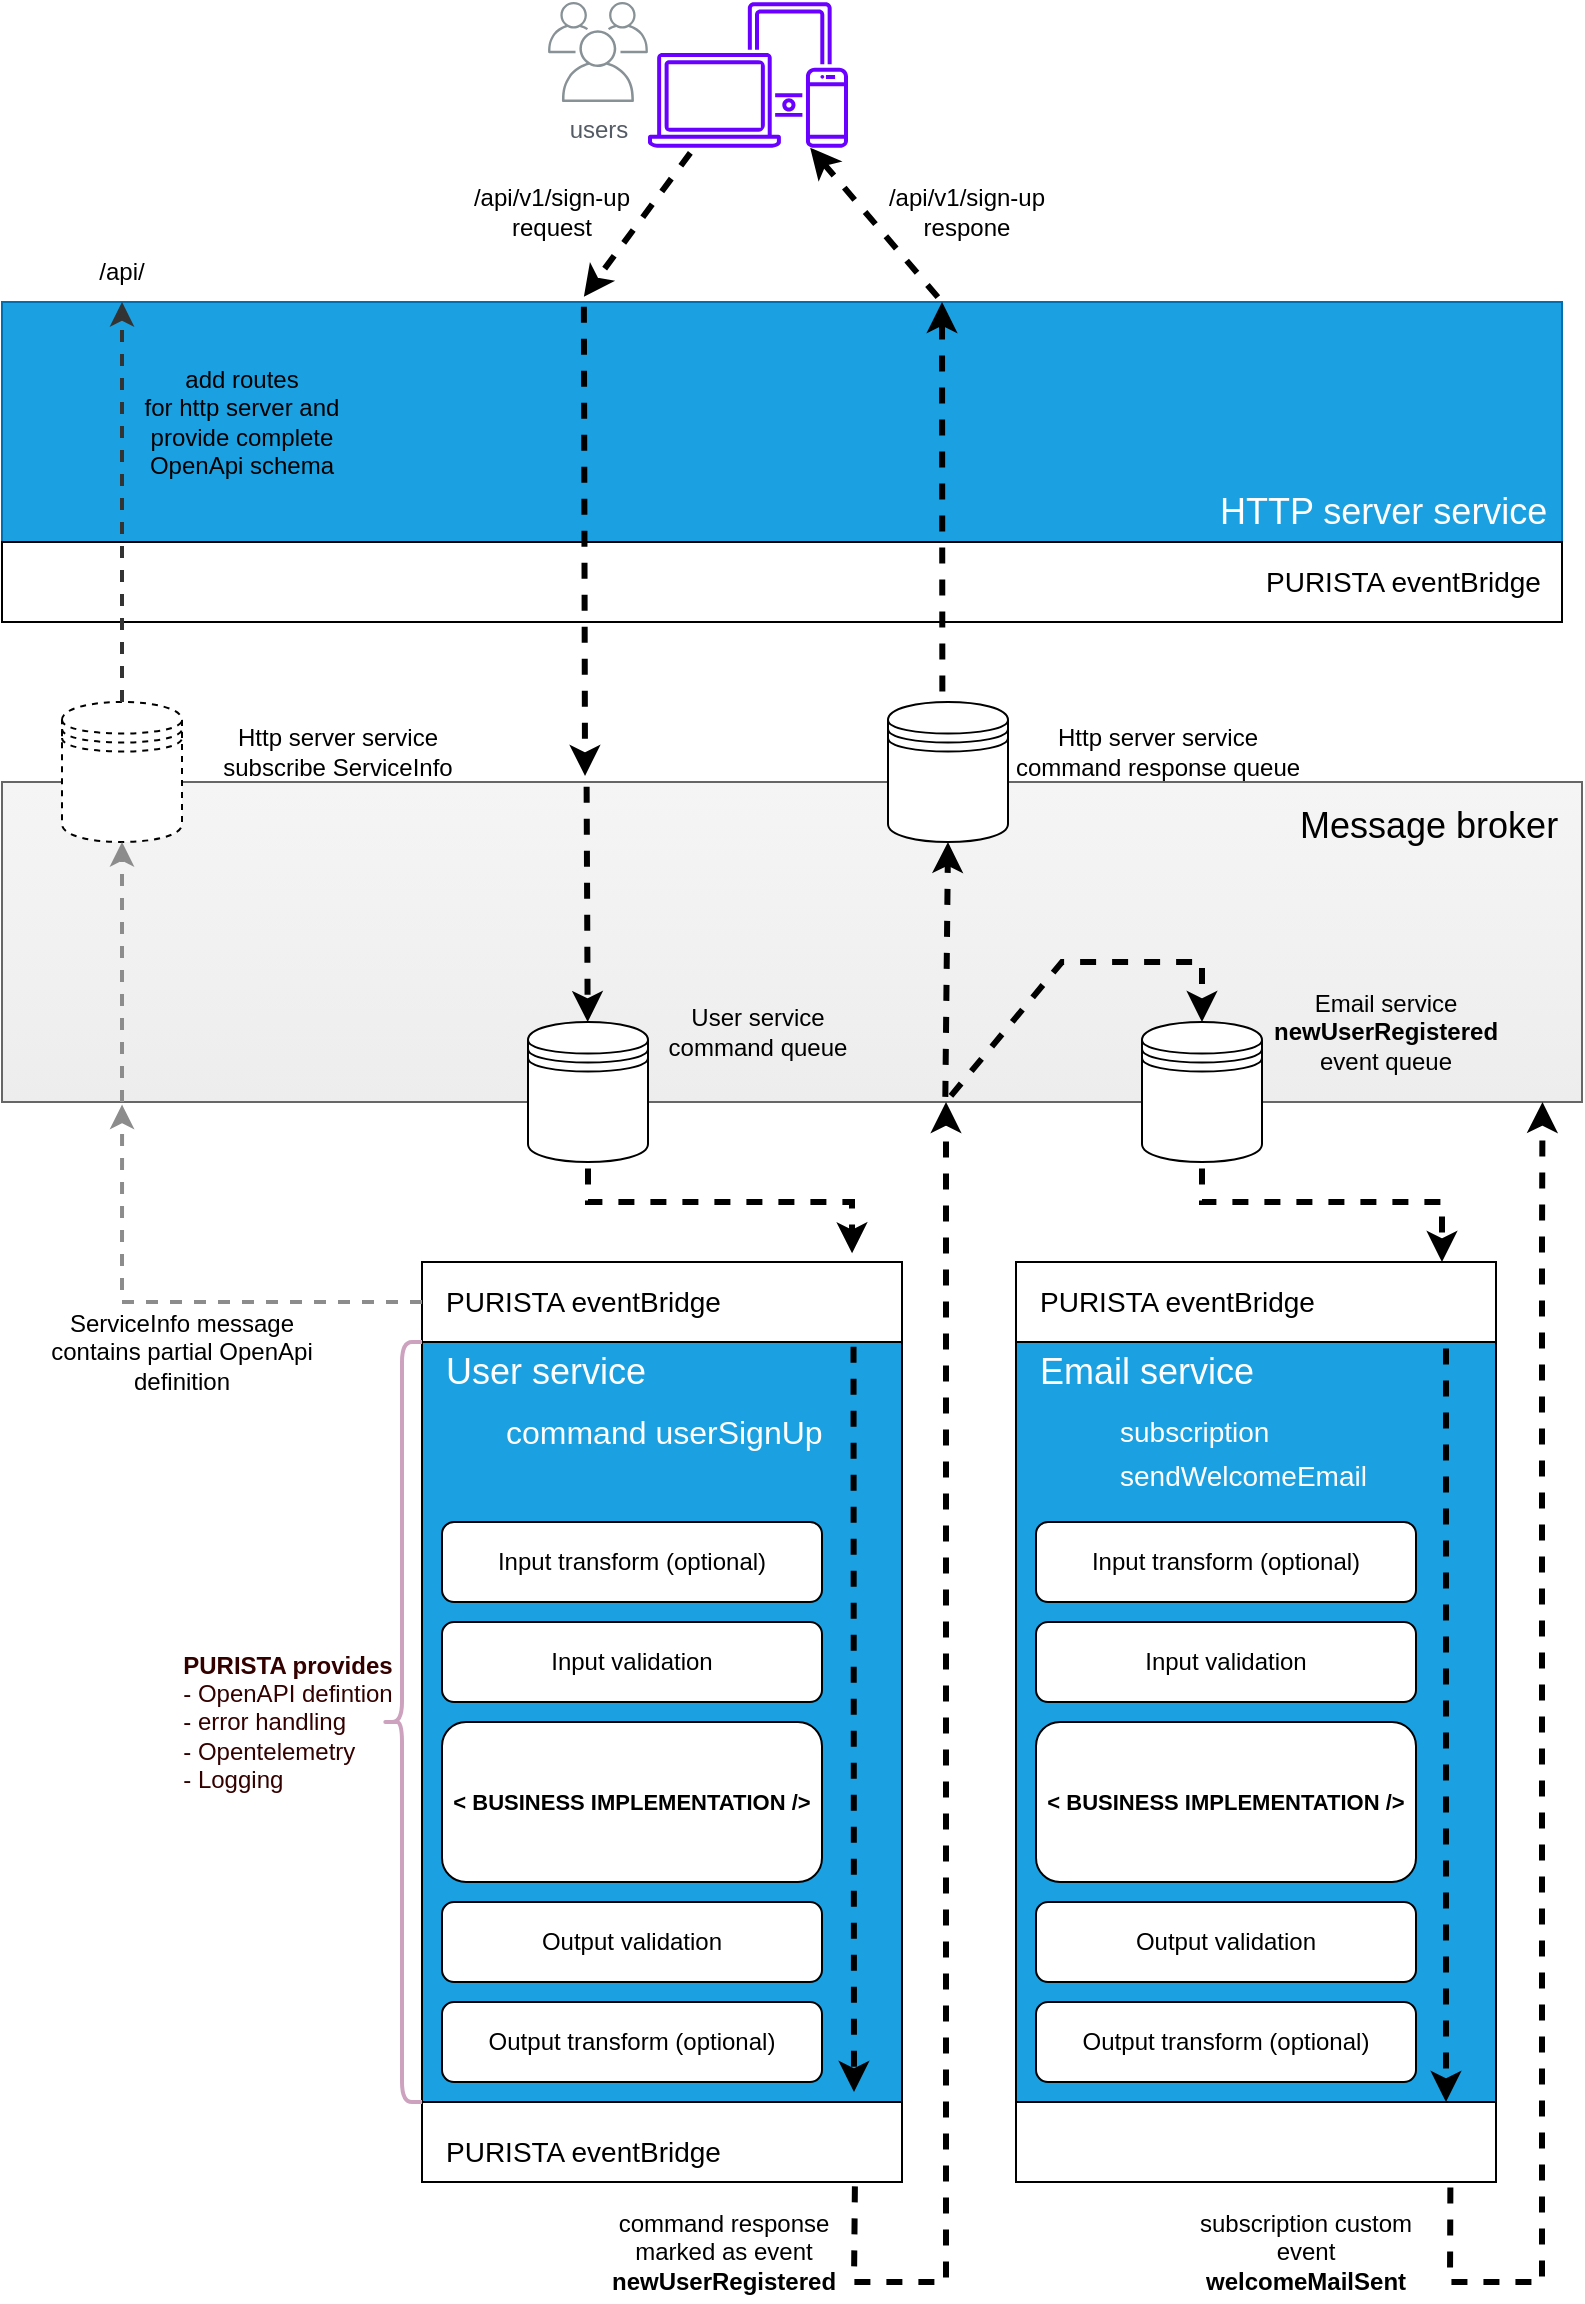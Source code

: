 <mxfile version="21.0.6" type="device"><diagram name="Seite-1" id="PH8d2U3Et3yi_3etBEFB"><mxGraphModel dx="1237" dy="777" grid="1" gridSize="10" guides="1" tooltips="1" connect="1" arrows="1" fold="1" page="1" pageScale="1" pageWidth="827" pageHeight="1169" math="0" shadow="0"><root><mxCell id="0"/><mxCell id="1" parent="0"/><mxCell id="BseLowIVtWN6GX5dbDvc-1" value="Browser" style="sketch=0;outlineConnect=0;strokeColor=#3700CC;fillColor=#6a00ff;dashed=0;verticalLabelPosition=bottom;verticalAlign=top;align=center;html=1;fontSize=12;fontStyle=0;aspect=fixed;shape=mxgraph.aws4.illustration_devices;pointerEvents=1;fontColor=#ffffff;" parent="1" vertex="1"><mxGeometry x="343" y="10" width="100" height="73" as="geometry"/></mxCell><mxCell id="BseLowIVtWN6GX5dbDvc-23" value="" style="curved=1;startArrow=none;endArrow=block;exitX=1;exitY=0.938;entryX=0;entryY=0.817;rounded=0;" parent="1" edge="1"><mxGeometry relative="1" as="geometry"><Array as="points"><mxPoint x="1252.922" y="393.5"/><mxPoint x="1302.152" y="393.5"/></Array><mxPoint x="1351.383" y="369.085" as="targetPoint"/></mxGeometry></mxCell><mxCell id="BseLowIVtWN6GX5dbDvc-24" value="user id" style="curved=1;startArrow=none;endArrow=block;exitX=0;exitY=0.476;entryX=1;entryY=0.149;rounded=0;" parent="1" edge="1"><mxGeometry relative="1" as="geometry"><Array as="points"><mxPoint x="1302.152" y="345.75"/><mxPoint x="1252.922" y="345.75"/></Array><mxPoint x="1351.383" y="347.607" as="sourcePoint"/></mxGeometry></mxCell><mxCell id="BseLowIVtWN6GX5dbDvc-34" value="users" style="sketch=0;outlineConnect=0;gradientColor=none;fontColor=#545B64;strokeColor=none;fillColor=#879196;dashed=0;verticalLabelPosition=bottom;verticalAlign=top;align=center;html=1;fontSize=12;fontStyle=0;aspect=fixed;shape=mxgraph.aws4.illustration_users;pointerEvents=1" parent="1" vertex="1"><mxGeometry x="293" y="10" width="50" height="50" as="geometry"/></mxCell><mxCell id="BseLowIVtWN6GX5dbDvc-35" value="" style="rounded=0;whiteSpace=wrap;html=1;fillColor=#1ba1e2;fontColor=#ffffff;strokeColor=#006EAF;" parent="1" vertex="1"><mxGeometry x="20" y="160" width="780" height="120" as="geometry"/></mxCell><mxCell id="BseLowIVtWN6GX5dbDvc-36" value="" style="rounded=0;whiteSpace=wrap;html=1;" parent="1" vertex="1"><mxGeometry x="20" y="280" width="780" height="40" as="geometry"/></mxCell><mxCell id="BseLowIVtWN6GX5dbDvc-37" value="HTTP server service" style="text;strokeColor=none;align=left;fillColor=none;html=1;verticalAlign=middle;whiteSpace=wrap;rounded=0;fontSize=18;fontColor=#FFFFFF;" parent="1" vertex="1"><mxGeometry x="627" y="250" width="170" height="30" as="geometry"/></mxCell><object label="" class="animated-line" id="BseLowIVtWN6GX5dbDvc-38"><mxCell style="endArrow=classic;html=1;rounded=0;entryX=0.373;entryY=-0.022;entryDx=0;entryDy=0;strokeWidth=3;flowAnimation=1;entryPerimeter=0;arcSize=20;" parent="1" source="BseLowIVtWN6GX5dbDvc-1" target="BseLowIVtWN6GX5dbDvc-35" edge="1"><mxGeometry width="50" height="50" relative="1" as="geometry"><mxPoint x="422" y="290" as="sourcePoint"/><mxPoint x="482" y="470" as="targetPoint"/><Array as="points"/></mxGeometry></mxCell></object><object label="" class="animated-line" id="BseLowIVtWN6GX5dbDvc-39"><mxCell style="endArrow=classic;html=1;rounded=0;strokeWidth=3;flowAnimation=1;" parent="1" target="BseLowIVtWN6GX5dbDvc-1" edge="1"><mxGeometry width="50" height="50" relative="1" as="geometry"><mxPoint x="490" y="160" as="sourcePoint"/><mxPoint x="552" y="80" as="targetPoint"/><Array as="points"/></mxGeometry></mxCell></object><mxCell id="BseLowIVtWN6GX5dbDvc-40" value="PURISTA eventBridge" style="text;strokeColor=none;align=left;fillColor=none;html=1;verticalAlign=middle;whiteSpace=wrap;rounded=0;fontSize=14;" parent="1" vertex="1"><mxGeometry x="650" y="285" width="150" height="30" as="geometry"/></mxCell><mxCell id="BseLowIVtWN6GX5dbDvc-41" value="" style="rounded=0;whiteSpace=wrap;html=1;fillColor=#f5f5f5;strokeColor=#666666;gradientColor=#EDEDED;" parent="1" vertex="1"><mxGeometry x="20" y="400" width="790" height="160" as="geometry"/></mxCell><mxCell id="BseLowIVtWN6GX5dbDvc-42" value="&lt;font style=&quot;font-size: 18px;&quot;&gt;Message broker&lt;/font&gt;" style="text;strokeColor=none;align=left;fillColor=none;html=1;verticalAlign=middle;whiteSpace=wrap;rounded=0;" parent="1" vertex="1"><mxGeometry x="667" y="407" width="140" height="30" as="geometry"/></mxCell><mxCell id="BseLowIVtWN6GX5dbDvc-43" value="" style="shape=datastore;whiteSpace=wrap;html=1;" parent="1" vertex="1"><mxGeometry x="463" y="360" width="60" height="70" as="geometry"/></mxCell><mxCell id="BseLowIVtWN6GX5dbDvc-44" value="" style="shape=datastore;whiteSpace=wrap;html=1;" parent="1" vertex="1"><mxGeometry x="283" y="520" width="60" height="70" as="geometry"/></mxCell><object label="" class="animated-line" id="BseLowIVtWN6GX5dbDvc-45"><mxCell style="endArrow=classic;html=1;rounded=0;strokeWidth=3;flowAnimation=1;exitX=0.453;exitY=-0.029;exitDx=0;exitDy=0;exitPerimeter=0;" parent="1" source="BseLowIVtWN6GX5dbDvc-43" edge="1"><mxGeometry width="50" height="50" relative="1" as="geometry"><mxPoint x="739" y="387" as="sourcePoint"/><mxPoint x="490" y="160" as="targetPoint"/><Array as="points"/></mxGeometry></mxCell></object><object label="" class="animated-line" id="BseLowIVtWN6GX5dbDvc-46"><mxCell style="endArrow=classic;html=1;rounded=0;entryX=0.369;entryY=-0.019;entryDx=0;entryDy=0;strokeWidth=3;flowAnimation=1;entryPerimeter=0;exitX=0.373;exitY=-0.007;exitDx=0;exitDy=0;exitPerimeter=0;" parent="1" source="BseLowIVtWN6GX5dbDvc-35" target="BseLowIVtWN6GX5dbDvc-41" edge="1"><mxGeometry width="50" height="50" relative="1" as="geometry"><mxPoint x="292" y="150" as="sourcePoint"/><mxPoint x="285" y="388" as="targetPoint"/><Array as="points"/></mxGeometry></mxCell></object><object label="" class="animated-line" id="BseLowIVtWN6GX5dbDvc-47"><mxCell style="endArrow=classic;html=1;rounded=0;strokeWidth=3;flowAnimation=1;exitX=0.37;exitY=-0.005;exitDx=0;exitDy=0;exitPerimeter=0;" parent="1" source="BseLowIVtWN6GX5dbDvc-41" target="BseLowIVtWN6GX5dbDvc-44" edge="1"><mxGeometry width="50" height="50" relative="1" as="geometry"><mxPoint x="290" y="390" as="sourcePoint"/><mxPoint x="307" y="411" as="targetPoint"/><Array as="points"/></mxGeometry></mxCell></object><mxCell id="BseLowIVtWN6GX5dbDvc-49" value="" style="rounded=0;whiteSpace=wrap;html=1;fillColor=#1BA1E2;" parent="1" vertex="1"><mxGeometry x="230" y="680" width="240" height="380" as="geometry"/></mxCell><mxCell id="BseLowIVtWN6GX5dbDvc-53" value="" style="rounded=0;whiteSpace=wrap;html=1;" parent="1" vertex="1"><mxGeometry x="230" y="640" width="240" height="40" as="geometry"/></mxCell><mxCell id="BseLowIVtWN6GX5dbDvc-54" value="PURISTA eventBridge" style="text;strokeColor=none;align=left;fillColor=none;html=1;verticalAlign=middle;whiteSpace=wrap;rounded=0;fontSize=14;" parent="1" vertex="1"><mxGeometry x="240" y="645" width="150" height="30" as="geometry"/></mxCell><object label="" class="animated-line" id="BseLowIVtWN6GX5dbDvc-55"><mxCell style="endArrow=classic;html=1;rounded=0;strokeWidth=3;flowAnimation=1;entryX=0.896;entryY=-0.109;entryDx=0;entryDy=0;entryPerimeter=0;" parent="1" source="BseLowIVtWN6GX5dbDvc-44" target="BseLowIVtWN6GX5dbDvc-53" edge="1"><mxGeometry width="50" height="50" relative="1" as="geometry"><mxPoint x="157" y="590" as="sourcePoint"/><mxPoint x="42" y="715" as="targetPoint"/><Array as="points"><mxPoint x="313" y="610"/><mxPoint x="445" y="610"/></Array></mxGeometry></mxCell></object><mxCell id="BseLowIVtWN6GX5dbDvc-59" value="User service" style="text;strokeColor=none;align=left;fillColor=none;html=1;verticalAlign=middle;whiteSpace=wrap;rounded=0;fontSize=18;fontColor=#FFFFFF;" parent="1" vertex="1"><mxGeometry x="240" y="680" width="170" height="30" as="geometry"/></mxCell><mxCell id="BseLowIVtWN6GX5dbDvc-60" value="" style="shape=datastore;whiteSpace=wrap;html=1;" parent="1" vertex="1"><mxGeometry x="590" y="520" width="60" height="70" as="geometry"/></mxCell><object label="" class="animated-line" id="BseLowIVtWN6GX5dbDvc-61"><mxCell style="endArrow=classic;html=1;rounded=0;strokeWidth=3;flowAnimation=1;entryX=0.5;entryY=1;entryDx=0;entryDy=0;exitX=0.597;exitY=1.004;exitDx=0;exitDy=0;exitPerimeter=0;" parent="1" source="BseLowIVtWN6GX5dbDvc-41" target="BseLowIVtWN6GX5dbDvc-43" edge="1"><mxGeometry width="50" height="50" relative="1" as="geometry"><mxPoint x="592" y="660" as="sourcePoint"/><mxPoint x="502" y="465" as="targetPoint"/><Array as="points"/></mxGeometry></mxCell></object><object label="" class="animated-line" id="BseLowIVtWN6GX5dbDvc-62"><mxCell style="endArrow=classic;html=1;rounded=0;strokeWidth=3;flowAnimation=1;entryX=0.5;entryY=0;entryDx=0;entryDy=0;exitX=0.598;exitY=0.996;exitDx=0;exitDy=0;exitPerimeter=0;" parent="1" source="BseLowIVtWN6GX5dbDvc-41" target="BseLowIVtWN6GX5dbDvc-60" edge="1"><mxGeometry width="50" height="50" relative="1" as="geometry"><mxPoint x="502" y="560" as="sourcePoint"/><mxPoint x="502" y="440" as="targetPoint"/><Array as="points"><mxPoint x="550" y="490"/><mxPoint x="620" y="490"/></Array></mxGeometry></mxCell></object><mxCell id="BseLowIVtWN6GX5dbDvc-63" value="" style="rounded=0;whiteSpace=wrap;html=1;fillColor=#1BA1E2;" parent="1" vertex="1"><mxGeometry x="527" y="680" width="240" height="380" as="geometry"/></mxCell><mxCell id="BseLowIVtWN6GX5dbDvc-64" value="" style="rounded=0;whiteSpace=wrap;html=1;" parent="1" vertex="1"><mxGeometry x="527" y="640" width="240" height="40" as="geometry"/></mxCell><mxCell id="BseLowIVtWN6GX5dbDvc-65" value="PURISTA eventBridge" style="text;strokeColor=none;align=left;fillColor=none;html=1;verticalAlign=middle;whiteSpace=wrap;rounded=0;fontSize=14;" parent="1" vertex="1"><mxGeometry x="537" y="645" width="150" height="30" as="geometry"/></mxCell><mxCell id="BseLowIVtWN6GX5dbDvc-66" value="Email service" style="text;strokeColor=none;align=left;fillColor=none;html=1;verticalAlign=middle;whiteSpace=wrap;rounded=0;fontSize=18;fontColor=#FFFFFF;" parent="1" vertex="1"><mxGeometry x="537" y="680" width="170" height="30" as="geometry"/></mxCell><object label="" class="animated-line" id="BseLowIVtWN6GX5dbDvc-67"><mxCell style="endArrow=classic;html=1;rounded=0;strokeWidth=3;flowAnimation=1;exitX=0.5;exitY=1;exitDx=0;exitDy=0;" parent="1" source="BseLowIVtWN6GX5dbDvc-60" edge="1"><mxGeometry width="50" height="50" relative="1" as="geometry"><mxPoint x="157" y="600" as="sourcePoint"/><mxPoint x="740" y="640" as="targetPoint"/><Array as="points"><mxPoint x="620" y="610"/><mxPoint x="740" y="610"/></Array></mxGeometry></mxCell></object><mxCell id="BseLowIVtWN6GX5dbDvc-68" value="" style="rounded=1;whiteSpace=wrap;html=1;" parent="1" vertex="1"><mxGeometry x="240" y="770" width="190" height="40" as="geometry"/></mxCell><mxCell id="BseLowIVtWN6GX5dbDvc-69" value="Input transform (optional)" style="text;html=1;strokeColor=none;fillColor=none;align=center;verticalAlign=middle;whiteSpace=wrap;rounded=0;" parent="1" vertex="1"><mxGeometry x="240" y="775" width="190" height="30" as="geometry"/></mxCell><mxCell id="BseLowIVtWN6GX5dbDvc-72" value="" style="rounded=1;whiteSpace=wrap;html=1;" parent="1" vertex="1"><mxGeometry x="240" y="820" width="190" height="40" as="geometry"/></mxCell><mxCell id="BseLowIVtWN6GX5dbDvc-73" value="" style="rounded=1;whiteSpace=wrap;html=1;" parent="1" vertex="1"><mxGeometry x="240" y="870" width="190" height="80" as="geometry"/></mxCell><mxCell id="BseLowIVtWN6GX5dbDvc-74" value="Input validation" style="text;html=1;strokeColor=none;fillColor=none;align=center;verticalAlign=middle;whiteSpace=wrap;rounded=0;" parent="1" vertex="1"><mxGeometry x="240" y="825" width="190" height="30" as="geometry"/></mxCell><mxCell id="BseLowIVtWN6GX5dbDvc-75" value="" style="rounded=1;whiteSpace=wrap;html=1;" parent="1" vertex="1"><mxGeometry x="240" y="960" width="190" height="40" as="geometry"/></mxCell><mxCell id="BseLowIVtWN6GX5dbDvc-76" value="" style="rounded=1;whiteSpace=wrap;html=1;" parent="1" vertex="1"><mxGeometry x="240" y="1010" width="190" height="40" as="geometry"/></mxCell><mxCell id="BseLowIVtWN6GX5dbDvc-77" value="Output validation" style="text;html=1;strokeColor=none;fillColor=none;align=center;verticalAlign=middle;whiteSpace=wrap;rounded=0;" parent="1" vertex="1"><mxGeometry x="240" y="965" width="190" height="30" as="geometry"/></mxCell><mxCell id="BseLowIVtWN6GX5dbDvc-78" value="Output transform&amp;nbsp;(optional)" style="text;html=1;strokeColor=none;fillColor=none;align=center;verticalAlign=middle;whiteSpace=wrap;rounded=0;" parent="1" vertex="1"><mxGeometry x="240" y="1015" width="190" height="30" as="geometry"/></mxCell><mxCell id="BseLowIVtWN6GX5dbDvc-79" value="&lt;font style=&quot;font-size: 16px;&quot;&gt;command userSignUp&lt;/font&gt;" style="text;strokeColor=none;align=left;fillColor=none;html=1;verticalAlign=middle;whiteSpace=wrap;rounded=0;fontSize=18;fontColor=#FFFFFF;" parent="1" vertex="1"><mxGeometry x="270" y="710" width="170" height="30" as="geometry"/></mxCell><object label="" class="animated-line" id="BseLowIVtWN6GX5dbDvc-80"><mxCell style="endArrow=classic;html=1;rounded=0;strokeWidth=3;flowAnimation=1;exitX=0.899;exitY=0.979;exitDx=0;exitDy=0;exitPerimeter=0;" parent="1" source="BseLowIVtWN6GX5dbDvc-53" edge="1"><mxGeometry width="50" height="50" relative="1" as="geometry"><mxPoint x="446" y="685" as="sourcePoint"/><mxPoint x="446" y="1055" as="targetPoint"/><Array as="points"/></mxGeometry></mxCell></object><mxCell id="BseLowIVtWN6GX5dbDvc-81" value="" style="rounded=0;whiteSpace=wrap;html=1;" parent="1" vertex="1"><mxGeometry x="230" y="1060" width="240" height="40" as="geometry"/></mxCell><mxCell id="BseLowIVtWN6GX5dbDvc-82" value="PURISTA eventBridge" style="text;strokeColor=none;align=left;fillColor=none;html=1;verticalAlign=middle;whiteSpace=wrap;rounded=0;fontSize=14;" parent="1" vertex="1"><mxGeometry x="240" y="1070" width="150" height="30" as="geometry"/></mxCell><object label="" class="animated-line" id="BseLowIVtWN6GX5dbDvc-83"><mxCell style="endArrow=classic;html=1;rounded=0;strokeWidth=3;flowAnimation=1;exitX=0.902;exitY=0.975;exitDx=0;exitDy=0;exitPerimeter=0;" parent="1" source="BseLowIVtWN6GX5dbDvc-81" edge="1"><mxGeometry width="50" height="50" relative="1" as="geometry"><mxPoint x="402" y="870" as="sourcePoint"/><mxPoint x="492" y="560" as="targetPoint"/><Array as="points"><mxPoint x="446" y="1150"/><mxPoint x="492" y="1150"/></Array></mxGeometry></mxCell></object><mxCell id="BseLowIVtWN6GX5dbDvc-84" value="User service command queue" style="text;html=1;strokeColor=none;fillColor=none;align=center;verticalAlign=middle;whiteSpace=wrap;rounded=0;" parent="1" vertex="1"><mxGeometry x="343" y="500" width="110" height="50" as="geometry"/></mxCell><mxCell id="BseLowIVtWN6GX5dbDvc-85" value="Email service &lt;b&gt;newUserRegistered&lt;br&gt;&lt;/b&gt;event queue" style="text;html=1;strokeColor=none;fillColor=none;align=center;verticalAlign=middle;whiteSpace=wrap;rounded=0;" parent="1" vertex="1"><mxGeometry x="657" y="500" width="110" height="50" as="geometry"/></mxCell><mxCell id="BseLowIVtWN6GX5dbDvc-87" value="command response marked as event&lt;br&gt;&lt;b&gt;newUserRegistered&lt;/b&gt;" style="text;html=1;strokeColor=none;fillColor=none;align=center;verticalAlign=middle;whiteSpace=wrap;rounded=0;" parent="1" vertex="1"><mxGeometry x="326" y="1110" width="110" height="50" as="geometry"/></mxCell><mxCell id="BseLowIVtWN6GX5dbDvc-88" value="Http server service command response queue" style="text;html=1;strokeColor=none;fillColor=none;align=center;verticalAlign=middle;whiteSpace=wrap;rounded=0;" parent="1" vertex="1"><mxGeometry x="523" y="370" width="150" height="30" as="geometry"/></mxCell><object label="" class="animated-line" id="BseLowIVtWN6GX5dbDvc-89"><mxCell style="endArrow=classic;html=1;rounded=0;strokeWidth=3;flowAnimation=1;exitX=0.905;exitY=0.988;exitDx=0;exitDy=0;exitPerimeter=0;entryX=0.975;entryY=1;entryDx=0;entryDy=0;entryPerimeter=0;" parent="1" source="BseLowIVtWN6GX5dbDvc-90" target="BseLowIVtWN6GX5dbDvc-41" edge="1"><mxGeometry width="50" height="50" relative="1" as="geometry"><mxPoint x="732" y="1110" as="sourcePoint"/><mxPoint x="502" y="590" as="targetPoint"/><Array as="points"><mxPoint x="744" y="1150"/><mxPoint x="790" y="1150"/><mxPoint x="790" y="630"/></Array></mxGeometry></mxCell></object><mxCell id="BseLowIVtWN6GX5dbDvc-90" value="" style="rounded=0;whiteSpace=wrap;html=1;" parent="1" vertex="1"><mxGeometry x="527" y="1060" width="240" height="40" as="geometry"/></mxCell><mxCell id="BseLowIVtWN6GX5dbDvc-91" value="" style="rounded=1;whiteSpace=wrap;html=1;" parent="1" vertex="1"><mxGeometry x="537" y="770" width="190" height="40" as="geometry"/></mxCell><mxCell id="BseLowIVtWN6GX5dbDvc-92" value="" style="rounded=1;whiteSpace=wrap;html=1;" parent="1" vertex="1"><mxGeometry x="537" y="820" width="190" height="40" as="geometry"/></mxCell><mxCell id="BseLowIVtWN6GX5dbDvc-93" value="" style="rounded=1;whiteSpace=wrap;html=1;" parent="1" vertex="1"><mxGeometry x="537" y="870" width="190" height="80" as="geometry"/></mxCell><mxCell id="BseLowIVtWN6GX5dbDvc-94" value="" style="rounded=1;whiteSpace=wrap;html=1;" parent="1" vertex="1"><mxGeometry x="537" y="960" width="190" height="40" as="geometry"/></mxCell><mxCell id="BseLowIVtWN6GX5dbDvc-95" value="" style="rounded=1;whiteSpace=wrap;html=1;" parent="1" vertex="1"><mxGeometry x="537" y="1010" width="190" height="40" as="geometry"/></mxCell><mxCell id="BseLowIVtWN6GX5dbDvc-96" value="Input transform&amp;nbsp;(optional)" style="text;html=1;strokeColor=none;fillColor=none;align=center;verticalAlign=middle;whiteSpace=wrap;rounded=0;" parent="1" vertex="1"><mxGeometry x="537" y="775" width="190" height="30" as="geometry"/></mxCell><mxCell id="BseLowIVtWN6GX5dbDvc-97" value="Input validation" style="text;html=1;strokeColor=none;fillColor=none;align=center;verticalAlign=middle;whiteSpace=wrap;rounded=0;" parent="1" vertex="1"><mxGeometry x="537" y="825" width="190" height="30" as="geometry"/></mxCell><mxCell id="BseLowIVtWN6GX5dbDvc-98" value="Output validation" style="text;html=1;strokeColor=none;fillColor=none;align=center;verticalAlign=middle;whiteSpace=wrap;rounded=0;" parent="1" vertex="1"><mxGeometry x="537" y="965" width="190" height="30" as="geometry"/></mxCell><mxCell id="BseLowIVtWN6GX5dbDvc-99" value="Output transform&amp;nbsp;(optional)" style="text;html=1;strokeColor=none;fillColor=none;align=center;verticalAlign=middle;whiteSpace=wrap;rounded=0;" parent="1" vertex="1"><mxGeometry x="537" y="1015" width="190" height="30" as="geometry"/></mxCell><mxCell id="BseLowIVtWN6GX5dbDvc-100" value="subscription custom event&lt;br&gt;&lt;b&gt;welcomeMailSent&lt;/b&gt;" style="text;html=1;strokeColor=none;fillColor=none;align=center;verticalAlign=middle;whiteSpace=wrap;rounded=0;" parent="1" vertex="1"><mxGeometry x="617" y="1110" width="110" height="50" as="geometry"/></mxCell><mxCell id="BseLowIVtWN6GX5dbDvc-101" value="/api/v1/sign-up&lt;br&gt;request" style="text;html=1;strokeColor=none;fillColor=none;align=center;verticalAlign=middle;whiteSpace=wrap;rounded=0;" parent="1" vertex="1"><mxGeometry x="250" y="100" width="90" height="30" as="geometry"/></mxCell><mxCell id="BseLowIVtWN6GX5dbDvc-102" value="/api/v1/sign-up&lt;br&gt;respone" style="text;html=1;strokeColor=none;fillColor=none;align=center;verticalAlign=middle;whiteSpace=wrap;rounded=0;" parent="1" vertex="1"><mxGeometry x="459" y="100" width="87" height="30" as="geometry"/></mxCell><mxCell id="BseLowIVtWN6GX5dbDvc-104" value="&lt;div style=&quot;text-align: left;&quot;&gt;&lt;span style=&quot;background-color: initial;&quot;&gt;&lt;b&gt;PURISTA provides&lt;/b&gt;&lt;/span&gt;&lt;/div&gt;&lt;div style=&quot;text-align: left;&quot;&gt;&lt;span style=&quot;background-color: initial;&quot;&gt;- OpenAPI defintion&lt;/span&gt;&lt;/div&gt;&lt;div style=&quot;text-align: left;&quot;&gt;&lt;span style=&quot;background-color: initial;&quot;&gt;- error handling&lt;br&gt;- Opentelemetry&lt;br&gt;- Logging&lt;/span&gt;&lt;/div&gt;" style="text;html=1;strokeColor=none;fillColor=none;align=center;verticalAlign=middle;whiteSpace=wrap;rounded=0;fontColor=#330000;" parent="1" vertex="1"><mxGeometry x="103" y="825" width="120" height="90" as="geometry"/></mxCell><mxCell id="BseLowIVtWN6GX5dbDvc-105" value="&lt;b style=&quot;font-size: 11px;&quot;&gt;&amp;lt; BUSINESS IMPLEMENTATION /&amp;gt;&lt;/b&gt;" style="text;html=1;strokeColor=none;fillColor=none;align=center;verticalAlign=middle;whiteSpace=wrap;rounded=0;fontSize=11;" parent="1" vertex="1"><mxGeometry x="240" y="895" width="190" height="30" as="geometry"/></mxCell><mxCell id="BseLowIVtWN6GX5dbDvc-106" value="&lt;b style=&quot;font-size: 11px;&quot;&gt;&amp;lt; BUSINESS IMPLEMENTATION /&amp;gt;&lt;/b&gt;" style="text;html=1;strokeColor=none;fillColor=none;align=center;verticalAlign=middle;whiteSpace=wrap;rounded=0;fontSize=11;" parent="1" vertex="1"><mxGeometry x="537" y="895" width="190" height="30" as="geometry"/></mxCell><object label="" class="animated-line" id="BseLowIVtWN6GX5dbDvc-107"><mxCell style="endArrow=classic;html=1;rounded=0;strokeWidth=3;flowAnimation=1;" parent="1" edge="1"><mxGeometry width="50" height="50" relative="1" as="geometry"><mxPoint x="742" y="680" as="sourcePoint"/><mxPoint x="742" y="1060" as="targetPoint"/><Array as="points"/></mxGeometry></mxCell></object><mxCell id="BseLowIVtWN6GX5dbDvc-108" value="&lt;font style=&quot;font-size: 14px;&quot;&gt;subscription sendWelcomeEmail&lt;/font&gt;" style="text;strokeColor=none;align=left;fillColor=none;html=1;verticalAlign=middle;whiteSpace=wrap;rounded=0;fontSize=18;fontColor=#FFFFFF;" parent="1" vertex="1"><mxGeometry x="577" y="720" width="170" height="30" as="geometry"/></mxCell><mxCell id="BseLowIVtWN6GX5dbDvc-116" value="" style="shape=curlyBracket;whiteSpace=wrap;html=1;rounded=1;labelPosition=left;verticalLabelPosition=middle;align=right;verticalAlign=middle;strokeColor=#CDA2BE;strokeWidth=2;" parent="1" vertex="1"><mxGeometry x="210" y="680" width="20" height="380" as="geometry"/></mxCell><mxCell id="BseLowIVtWN6GX5dbDvc-128" value="" style="shape=datastore;whiteSpace=wrap;html=1;dashed=1;strokeWidth=1;" parent="1" vertex="1"><mxGeometry x="50" y="360" width="60" height="70" as="geometry"/></mxCell><mxCell id="BseLowIVtWN6GX5dbDvc-129" value="" style="endArrow=classic;html=1;rounded=0;exitX=0;exitY=0.5;exitDx=0;exitDy=0;dashed=1;strokeWidth=2;strokeColor=#8C8C8C;entryX=0.076;entryY=1.008;entryDx=0;entryDy=0;entryPerimeter=0;" parent="1" source="BseLowIVtWN6GX5dbDvc-53" target="BseLowIVtWN6GX5dbDvc-41" edge="1"><mxGeometry width="50" height="50" relative="1" as="geometry"><mxPoint x="120" y="660" as="sourcePoint"/><mxPoint x="120" y="585" as="targetPoint"/><Array as="points"><mxPoint x="80" y="660"/></Array></mxGeometry></mxCell><mxCell id="BseLowIVtWN6GX5dbDvc-130" value="ServiceInfo message&lt;br&gt;contains partial OpenApi definition" style="text;html=1;strokeColor=none;fillColor=none;align=center;verticalAlign=middle;whiteSpace=wrap;rounded=0;" parent="1" vertex="1"><mxGeometry x="30" y="670" width="160" height="30" as="geometry"/></mxCell><mxCell id="BseLowIVtWN6GX5dbDvc-131" value="" style="endArrow=classic;html=1;rounded=0;dashed=1;strokeWidth=2;strokeColor=#8C8C8C;entryX=0.5;entryY=1;entryDx=0;entryDy=0;" parent="1" target="BseLowIVtWN6GX5dbDvc-128" edge="1"><mxGeometry width="50" height="50" relative="1" as="geometry"><mxPoint x="80" y="560" as="sourcePoint"/><mxPoint x="90" y="571" as="targetPoint"/></mxGeometry></mxCell><mxCell id="BseLowIVtWN6GX5dbDvc-132" value="Http server service subscribe ServiceInfo" style="text;html=1;strokeColor=none;fillColor=none;align=center;verticalAlign=middle;whiteSpace=wrap;rounded=0;" parent="1" vertex="1"><mxGeometry x="113" y="370" width="150" height="30" as="geometry"/></mxCell><mxCell id="BseLowIVtWN6GX5dbDvc-133" value="" style="endArrow=classic;html=1;rounded=0;dashed=1;strokeWidth=2;strokeColor=#333333;" parent="1" target="BseLowIVtWN6GX5dbDvc-134" edge="1"><mxGeometry width="50" height="50" relative="1" as="geometry"><mxPoint x="80" y="360" as="sourcePoint"/><mxPoint x="80" y="160" as="targetPoint"/></mxGeometry></mxCell><mxCell id="BseLowIVtWN6GX5dbDvc-134" value="/api/" style="text;html=1;strokeColor=none;fillColor=none;align=center;verticalAlign=middle;whiteSpace=wrap;rounded=0;" parent="1" vertex="1"><mxGeometry x="50.0" y="130" width="60" height="30" as="geometry"/></mxCell><mxCell id="BseLowIVtWN6GX5dbDvc-135" value="add routes&lt;br&gt;for http server and provide complete OpenApi schema" style="text;html=1;strokeColor=none;fillColor=none;align=center;verticalAlign=middle;whiteSpace=wrap;rounded=0;" parent="1" vertex="1"><mxGeometry x="90" y="205" width="100" height="30" as="geometry"/></mxCell></root></mxGraphModel></diagram></mxfile>